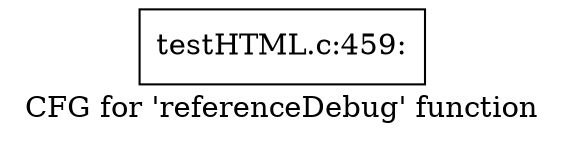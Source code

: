 digraph "CFG for 'referenceDebug' function" {
	label="CFG for 'referenceDebug' function";

	Node0x56f6650 [shape=record,label="{testHTML.c:459:}"];
}
